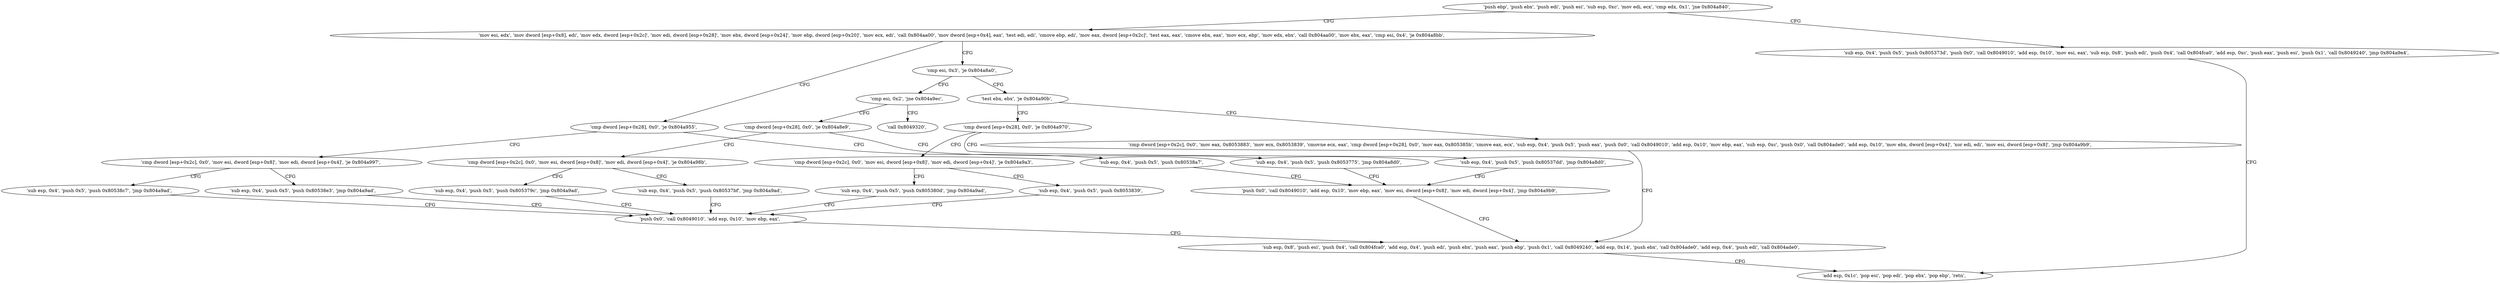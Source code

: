digraph "func" {
"134522880" [label = "'push ebp', 'push ebx', 'push edi', 'push esi', 'sub esp, 0xc', 'mov edi, ecx', 'cmp edx, 0x1', 'jne 0x804a840', " ]
"134522944" [label = "'mov esi, edx', 'mov dword [esp+0x8], edi', 'mov edx, dword [esp+0x2c]', 'mov edi, dword [esp+0x28]', 'mov ebx, dword [esp+0x24]', 'mov ebp, dword [esp+0x20]', 'mov ecx, edi', 'call 0x804aa00', 'mov dword [esp+0x4], eax', 'test edi, edi', 'cmove ebp, edi', 'mov eax, dword [esp+0x2c]', 'test eax, eax', 'cmove ebx, eax', 'mov ecx, ebp', 'mov edx, ebx', 'call 0x804aa00', 'mov ebx, eax', 'cmp esi, 0x4', 'je 0x804a8bb', " ]
"134522894" [label = "'sub esp, 0x4', 'push 0x5', 'push 0x805373d', 'push 0x0', 'call 0x8049010', 'add esp, 0x10', 'mov esi, eax', 'sub esp, 0x8', 'push edi', 'push 0x4', 'call 0x804fca0', 'add esp, 0xc', 'push eax', 'push esi', 'push 0x1', 'call 0x8049240', 'jmp 0x804a9e4', " ]
"134523067" [label = "'cmp dword [esp+0x28], 0x0', 'je 0x804a955', " ]
"134523007" [label = "'cmp esi, 0x3', 'je 0x804a8a0', " ]
"134523364" [label = "'add esp, 0x1c', 'pop esi', 'pop edi', 'pop ebx', 'pop ebp', 'retn', " ]
"134523221" [label = "'cmp dword [esp+0x2c], 0x0', 'mov esi, dword [esp+0x8]', 'mov edi, dword [esp+0x4]', 'je 0x804a997', " ]
"134523078" [label = "'sub esp, 0x4', 'push 0x5', 'push 0x80538a7', " ]
"134523040" [label = "'test ebx, ebx', 'je 0x804a90b', " ]
"134523012" [label = "'cmp esi, 0x2', 'jne 0x804a9ec', " ]
"134523287" [label = "'sub esp, 0x4', 'push 0x5', 'push 0x80538e3', 'jmp 0x804a9ad', " ]
"134523236" [label = "'sub esp, 0x4', 'push 0x5', 'push 0x80538c7', 'jmp 0x804a9ad', " ]
"134523088" [label = "'push 0x0', 'call 0x8049010', 'add esp, 0x10', 'mov ebp, eax', 'mov esi, dword [esp+0x8]', 'mov edi, dword [esp+0x4]', 'jmp 0x804a9b9', " ]
"134523147" [label = "'cmp dword [esp+0x2c], 0x0', 'mov eax, 0x8053883', 'mov ecx, 0x8053839', 'cmovne ecx, eax', 'cmp dword [esp+0x28], 0x0', 'mov eax, 0x805385b', 'cmove eax, ecx', 'sub esp, 0x4', 'push 0x5', 'push eax', 'push 0x0', 'call 0x8049010', 'add esp, 0x10', 'mov ebp, eax', 'sub esp, 0xc', 'push 0x0', 'call 0x804ade0', 'add esp, 0x10', 'mov ebx, dword [esp+0x4]', 'xor edi, edi', 'mov esi, dword [esp+0x8]', 'jmp 0x804a9b9', " ]
"134523044" [label = "'cmp dword [esp+0x28], 0x0', 'je 0x804a970', " ]
"134523372" [label = "'call 0x8049320', " ]
"134523021" [label = "'cmp dword [esp+0x28], 0x0', 'je 0x804a8e9', " ]
"134523309" [label = "'push 0x0', 'call 0x8049010', 'add esp, 0x10', 'mov ebp, eax', " ]
"134523321" [label = "'sub esp, 0x8', 'push esi', 'push 0x4', 'call 0x804fca0', 'add esp, 0x4', 'push edi', 'push ebx', 'push eax', 'push ebp', 'push 0x1', 'call 0x8049240', 'add esp, 0x14', 'push ebx', 'call 0x804ade0', 'add esp, 0x4', 'push edi', 'call 0x804ade0', " ]
"134523248" [label = "'cmp dword [esp+0x2c], 0x0', 'mov esi, dword [esp+0x8]', 'mov edi, dword [esp+0x4]', 'je 0x804a9a3', " ]
"134523055" [label = "'sub esp, 0x4', 'push 0x5', 'push 0x80537dd', 'jmp 0x804a8d0', " ]
"134523113" [label = "'cmp dword [esp+0x2c], 0x0', 'mov esi, dword [esp+0x8]', 'mov edi, dword [esp+0x4]', 'je 0x804a98b', " ]
"134523028" [label = "'sub esp, 0x4', 'push 0x5', 'push 0x8053775', 'jmp 0x804a8d0', " ]
"134523299" [label = "'sub esp, 0x4', 'push 0x5', 'push 0x8053839', " ]
"134523263" [label = "'sub esp, 0x4', 'push 0x5', 'push 0x805380d', 'jmp 0x804a9ad', " ]
"134523275" [label = "'sub esp, 0x4', 'push 0x5', 'push 0x80537bf', 'jmp 0x804a9ad', " ]
"134523132" [label = "'sub esp, 0x4', 'push 0x5', 'push 0x805379c', 'jmp 0x804a9ad', " ]
"134522880" -> "134522944" [ label = "CFG" ]
"134522880" -> "134522894" [ label = "CFG" ]
"134522944" -> "134523067" [ label = "CFG" ]
"134522944" -> "134523007" [ label = "CFG" ]
"134522894" -> "134523364" [ label = "CFG" ]
"134523067" -> "134523221" [ label = "CFG" ]
"134523067" -> "134523078" [ label = "CFG" ]
"134523007" -> "134523040" [ label = "CFG" ]
"134523007" -> "134523012" [ label = "CFG" ]
"134523221" -> "134523287" [ label = "CFG" ]
"134523221" -> "134523236" [ label = "CFG" ]
"134523078" -> "134523088" [ label = "CFG" ]
"134523040" -> "134523147" [ label = "CFG" ]
"134523040" -> "134523044" [ label = "CFG" ]
"134523012" -> "134523372" [ label = "CFG" ]
"134523012" -> "134523021" [ label = "CFG" ]
"134523287" -> "134523309" [ label = "CFG" ]
"134523236" -> "134523309" [ label = "CFG" ]
"134523088" -> "134523321" [ label = "CFG" ]
"134523147" -> "134523321" [ label = "CFG" ]
"134523044" -> "134523248" [ label = "CFG" ]
"134523044" -> "134523055" [ label = "CFG" ]
"134523021" -> "134523113" [ label = "CFG" ]
"134523021" -> "134523028" [ label = "CFG" ]
"134523309" -> "134523321" [ label = "CFG" ]
"134523321" -> "134523364" [ label = "CFG" ]
"134523248" -> "134523299" [ label = "CFG" ]
"134523248" -> "134523263" [ label = "CFG" ]
"134523055" -> "134523088" [ label = "CFG" ]
"134523113" -> "134523275" [ label = "CFG" ]
"134523113" -> "134523132" [ label = "CFG" ]
"134523028" -> "134523088" [ label = "CFG" ]
"134523299" -> "134523309" [ label = "CFG" ]
"134523263" -> "134523309" [ label = "CFG" ]
"134523275" -> "134523309" [ label = "CFG" ]
"134523132" -> "134523309" [ label = "CFG" ]
}
